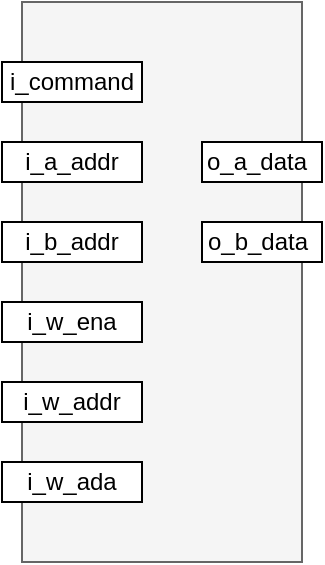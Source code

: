 <mxfile version="27.0.5">
  <diagram name="Page-1" id="EF95RXOkAe6jpXl8hsVO">
    <mxGraphModel dx="1465" dy="1381" grid="1" gridSize="10" guides="1" tooltips="1" connect="1" arrows="1" fold="1" page="1" pageScale="1" pageWidth="850" pageHeight="1100" math="0" shadow="0">
      <root>
        <mxCell id="0" />
        <mxCell id="1" parent="0" />
        <mxCell id="Xn5FnCG-qSh6JUQlaOpy-1" value="" style="rounded=0;whiteSpace=wrap;html=1;fillColor=#f5f5f5;fontColor=#333333;strokeColor=#666666;" parent="1" vertex="1">
          <mxGeometry x="280" y="200" width="140" height="280" as="geometry" />
        </mxCell>
        <mxCell id="Xn5FnCG-qSh6JUQlaOpy-9" value="i_b_addr" style="rounded=0;whiteSpace=wrap;html=1;" parent="1" vertex="1">
          <mxGeometry x="270" y="310" width="70" height="20" as="geometry" />
        </mxCell>
        <mxCell id="Xn5FnCG-qSh6JUQlaOpy-23" value="" style="rounded=0;whiteSpace=wrap;html=1;" parent="1" vertex="1">
          <mxGeometry x="370" y="270" width="60" height="20" as="geometry" />
        </mxCell>
        <mxCell id="Xn5FnCG-qSh6JUQlaOpy-24" value="" style="rounded=0;whiteSpace=wrap;html=1;" parent="1" vertex="1">
          <mxGeometry x="370" y="310" width="60" height="20" as="geometry" />
        </mxCell>
        <mxCell id="Xn5FnCG-qSh6JUQlaOpy-26" value="o_a_data" style="text;html=1;align=center;verticalAlign=middle;whiteSpace=wrap;rounded=0;" parent="1" vertex="1">
          <mxGeometry x="385" y="270" width="25" height="20" as="geometry" />
        </mxCell>
        <mxCell id="Xn5FnCG-qSh6JUQlaOpy-28" value="o_b_data" style="text;html=1;align=center;verticalAlign=middle;whiteSpace=wrap;rounded=0;" parent="1" vertex="1">
          <mxGeometry x="387.5" y="310" width="20" height="20" as="geometry" />
        </mxCell>
        <mxCell id="Bh93guLTJY_uSwbG0Cge-1" value="i_a_addr" style="rounded=0;whiteSpace=wrap;html=1;" parent="1" vertex="1">
          <mxGeometry x="270" y="270" width="70" height="20" as="geometry" />
        </mxCell>
        <mxCell id="Bh93guLTJY_uSwbG0Cge-2" value="i_command" style="rounded=0;whiteSpace=wrap;html=1;" parent="1" vertex="1">
          <mxGeometry x="270" y="230" width="70" height="20" as="geometry" />
        </mxCell>
        <mxCell id="Bh93guLTJY_uSwbG0Cge-3" value="i_w_ena" style="rounded=0;whiteSpace=wrap;html=1;" parent="1" vertex="1">
          <mxGeometry x="270" y="350" width="70" height="20" as="geometry" />
        </mxCell>
        <mxCell id="Bh93guLTJY_uSwbG0Cge-4" value="i_w_addr" style="rounded=0;whiteSpace=wrap;html=1;" parent="1" vertex="1">
          <mxGeometry x="270" y="390" width="70" height="20" as="geometry" />
        </mxCell>
        <mxCell id="Bh93guLTJY_uSwbG0Cge-5" value="i_w_ada" style="rounded=0;whiteSpace=wrap;html=1;" parent="1" vertex="1">
          <mxGeometry x="270" y="430" width="70" height="20" as="geometry" />
        </mxCell>
      </root>
    </mxGraphModel>
  </diagram>
</mxfile>
